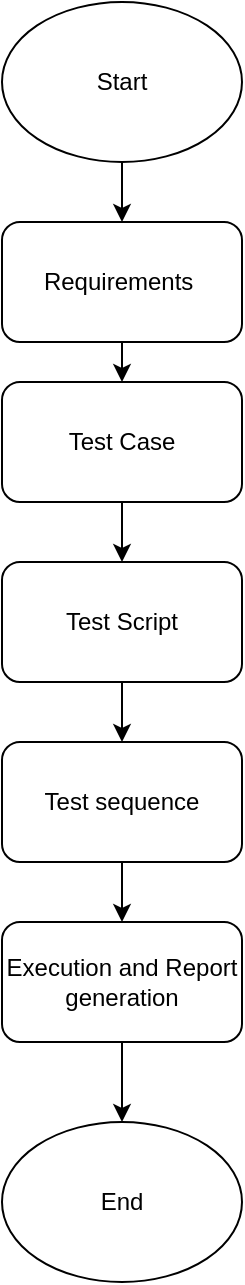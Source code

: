 <mxfile version="14.7.6" type="github">
  <diagram id="HxJf9XEo6R9eN1S3QajC" name="Page-1">
    <mxGraphModel dx="868" dy="450" grid="1" gridSize="10" guides="1" tooltips="1" connect="1" arrows="1" fold="1" page="1" pageScale="1" pageWidth="850" pageHeight="1100" math="0" shadow="0">
      <root>
        <mxCell id="0" />
        <mxCell id="1" parent="0" />
        <mxCell id="idztmzxzJbZ5Xqv4Oxt_-17" style="edgeStyle=orthogonalEdgeStyle;rounded=0;orthogonalLoop=1;jettySize=auto;html=1;exitX=0.5;exitY=1;exitDx=0;exitDy=0;entryX=0.5;entryY=0;entryDx=0;entryDy=0;" edge="1" parent="1" source="idztmzxzJbZ5Xqv4Oxt_-1" target="idztmzxzJbZ5Xqv4Oxt_-2">
          <mxGeometry relative="1" as="geometry" />
        </mxCell>
        <mxCell id="idztmzxzJbZ5Xqv4Oxt_-1" value="Start" style="ellipse;whiteSpace=wrap;html=1;" vertex="1" parent="1">
          <mxGeometry x="330" width="120" height="80" as="geometry" />
        </mxCell>
        <mxCell id="idztmzxzJbZ5Xqv4Oxt_-18" style="edgeStyle=orthogonalEdgeStyle;rounded=0;orthogonalLoop=1;jettySize=auto;html=1;exitX=0.5;exitY=1;exitDx=0;exitDy=0;entryX=0.5;entryY=0;entryDx=0;entryDy=0;" edge="1" parent="1" source="idztmzxzJbZ5Xqv4Oxt_-2" target="idztmzxzJbZ5Xqv4Oxt_-3">
          <mxGeometry relative="1" as="geometry" />
        </mxCell>
        <mxCell id="idztmzxzJbZ5Xqv4Oxt_-2" value="Requirements&amp;nbsp;" style="rounded=1;whiteSpace=wrap;html=1;" vertex="1" parent="1">
          <mxGeometry x="330" y="110" width="120" height="60" as="geometry" />
        </mxCell>
        <mxCell id="idztmzxzJbZ5Xqv4Oxt_-11" value="" style="edgeStyle=orthogonalEdgeStyle;rounded=0;orthogonalLoop=1;jettySize=auto;html=1;" edge="1" parent="1" source="idztmzxzJbZ5Xqv4Oxt_-3" target="idztmzxzJbZ5Xqv4Oxt_-4">
          <mxGeometry relative="1" as="geometry" />
        </mxCell>
        <mxCell id="idztmzxzJbZ5Xqv4Oxt_-3" value="Test Case" style="rounded=1;whiteSpace=wrap;html=1;" vertex="1" parent="1">
          <mxGeometry x="330" y="190" width="120" height="60" as="geometry" />
        </mxCell>
        <mxCell id="idztmzxzJbZ5Xqv4Oxt_-10" value="" style="edgeStyle=orthogonalEdgeStyle;rounded=0;orthogonalLoop=1;jettySize=auto;html=1;" edge="1" parent="1" source="idztmzxzJbZ5Xqv4Oxt_-4" target="idztmzxzJbZ5Xqv4Oxt_-5">
          <mxGeometry relative="1" as="geometry" />
        </mxCell>
        <mxCell id="idztmzxzJbZ5Xqv4Oxt_-4" value="Test Script" style="rounded=1;whiteSpace=wrap;html=1;" vertex="1" parent="1">
          <mxGeometry x="330" y="280" width="120" height="60" as="geometry" />
        </mxCell>
        <mxCell id="idztmzxzJbZ5Xqv4Oxt_-12" value="" style="edgeStyle=orthogonalEdgeStyle;rounded=0;orthogonalLoop=1;jettySize=auto;html=1;" edge="1" parent="1" source="idztmzxzJbZ5Xqv4Oxt_-5" target="idztmzxzJbZ5Xqv4Oxt_-6">
          <mxGeometry relative="1" as="geometry" />
        </mxCell>
        <mxCell id="idztmzxzJbZ5Xqv4Oxt_-5" value="Test sequence" style="rounded=1;whiteSpace=wrap;html=1;" vertex="1" parent="1">
          <mxGeometry x="330" y="370" width="120" height="60" as="geometry" />
        </mxCell>
        <mxCell id="idztmzxzJbZ5Xqv4Oxt_-13" value="" style="edgeStyle=orthogonalEdgeStyle;rounded=0;orthogonalLoop=1;jettySize=auto;html=1;" edge="1" parent="1" source="idztmzxzJbZ5Xqv4Oxt_-6" target="idztmzxzJbZ5Xqv4Oxt_-8">
          <mxGeometry relative="1" as="geometry" />
        </mxCell>
        <mxCell id="idztmzxzJbZ5Xqv4Oxt_-6" value="Execution and Report generation" style="rounded=1;whiteSpace=wrap;html=1;" vertex="1" parent="1">
          <mxGeometry x="330" y="460" width="120" height="60" as="geometry" />
        </mxCell>
        <mxCell id="idztmzxzJbZ5Xqv4Oxt_-8" value="End" style="ellipse;whiteSpace=wrap;html=1;" vertex="1" parent="1">
          <mxGeometry x="330" y="560" width="120" height="80" as="geometry" />
        </mxCell>
      </root>
    </mxGraphModel>
  </diagram>
</mxfile>
